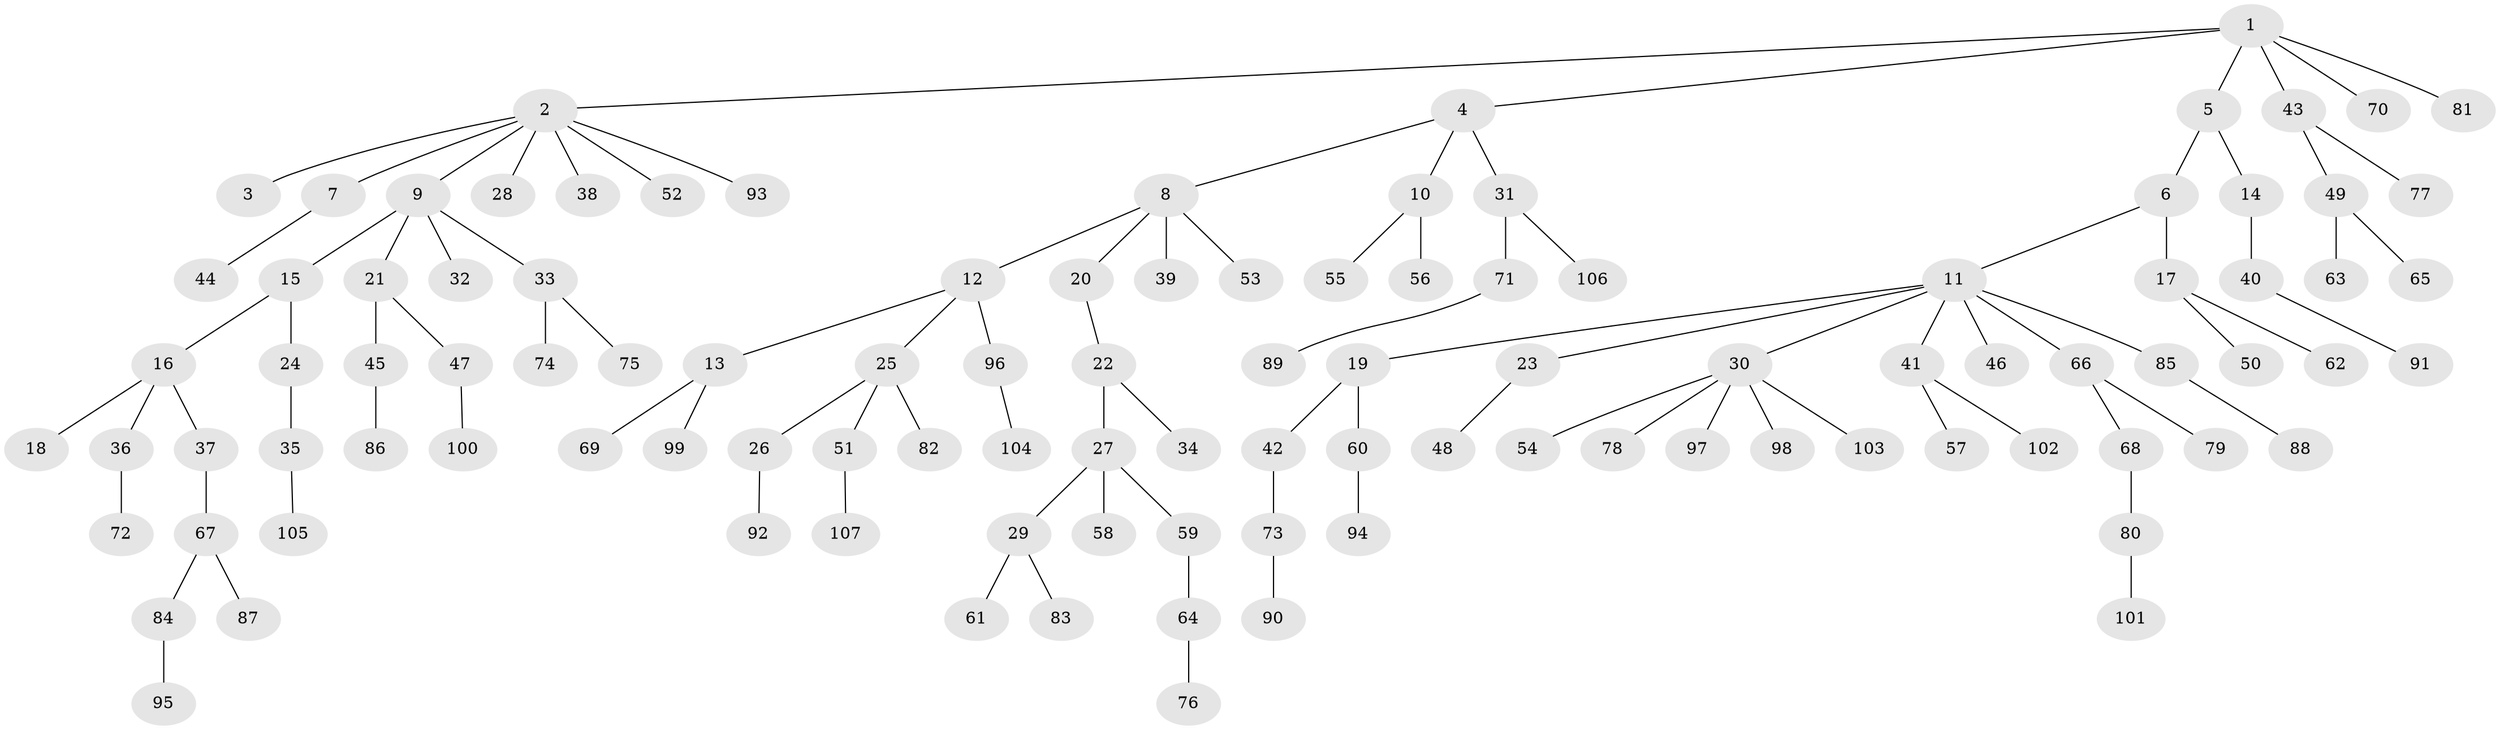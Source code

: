 // Generated by graph-tools (version 1.1) at 2025/52/03/09/25 04:52:44]
// undirected, 107 vertices, 106 edges
graph export_dot {
graph [start="1"]
  node [color=gray90,style=filled];
  1;
  2;
  3;
  4;
  5;
  6;
  7;
  8;
  9;
  10;
  11;
  12;
  13;
  14;
  15;
  16;
  17;
  18;
  19;
  20;
  21;
  22;
  23;
  24;
  25;
  26;
  27;
  28;
  29;
  30;
  31;
  32;
  33;
  34;
  35;
  36;
  37;
  38;
  39;
  40;
  41;
  42;
  43;
  44;
  45;
  46;
  47;
  48;
  49;
  50;
  51;
  52;
  53;
  54;
  55;
  56;
  57;
  58;
  59;
  60;
  61;
  62;
  63;
  64;
  65;
  66;
  67;
  68;
  69;
  70;
  71;
  72;
  73;
  74;
  75;
  76;
  77;
  78;
  79;
  80;
  81;
  82;
  83;
  84;
  85;
  86;
  87;
  88;
  89;
  90;
  91;
  92;
  93;
  94;
  95;
  96;
  97;
  98;
  99;
  100;
  101;
  102;
  103;
  104;
  105;
  106;
  107;
  1 -- 2;
  1 -- 4;
  1 -- 5;
  1 -- 43;
  1 -- 70;
  1 -- 81;
  2 -- 3;
  2 -- 7;
  2 -- 9;
  2 -- 28;
  2 -- 38;
  2 -- 52;
  2 -- 93;
  4 -- 8;
  4 -- 10;
  4 -- 31;
  5 -- 6;
  5 -- 14;
  6 -- 11;
  6 -- 17;
  7 -- 44;
  8 -- 12;
  8 -- 20;
  8 -- 39;
  8 -- 53;
  9 -- 15;
  9 -- 21;
  9 -- 32;
  9 -- 33;
  10 -- 55;
  10 -- 56;
  11 -- 19;
  11 -- 23;
  11 -- 30;
  11 -- 41;
  11 -- 46;
  11 -- 66;
  11 -- 85;
  12 -- 13;
  12 -- 25;
  12 -- 96;
  13 -- 69;
  13 -- 99;
  14 -- 40;
  15 -- 16;
  15 -- 24;
  16 -- 18;
  16 -- 36;
  16 -- 37;
  17 -- 50;
  17 -- 62;
  19 -- 42;
  19 -- 60;
  20 -- 22;
  21 -- 45;
  21 -- 47;
  22 -- 27;
  22 -- 34;
  23 -- 48;
  24 -- 35;
  25 -- 26;
  25 -- 51;
  25 -- 82;
  26 -- 92;
  27 -- 29;
  27 -- 58;
  27 -- 59;
  29 -- 61;
  29 -- 83;
  30 -- 54;
  30 -- 78;
  30 -- 97;
  30 -- 98;
  30 -- 103;
  31 -- 71;
  31 -- 106;
  33 -- 74;
  33 -- 75;
  35 -- 105;
  36 -- 72;
  37 -- 67;
  40 -- 91;
  41 -- 57;
  41 -- 102;
  42 -- 73;
  43 -- 49;
  43 -- 77;
  45 -- 86;
  47 -- 100;
  49 -- 63;
  49 -- 65;
  51 -- 107;
  59 -- 64;
  60 -- 94;
  64 -- 76;
  66 -- 68;
  66 -- 79;
  67 -- 84;
  67 -- 87;
  68 -- 80;
  71 -- 89;
  73 -- 90;
  80 -- 101;
  84 -- 95;
  85 -- 88;
  96 -- 104;
}
